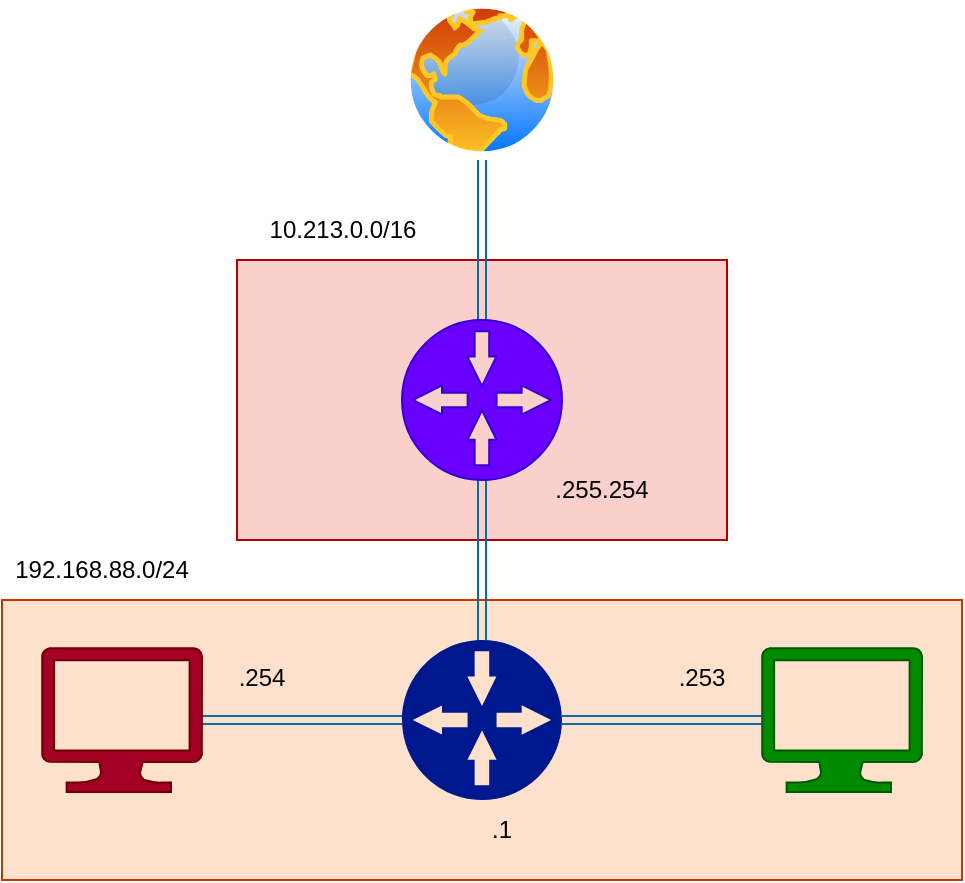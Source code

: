 <mxfile>
    <diagram id="Vrlnok3mwBSU3HPqRI7N" name="Page-1">
        <mxGraphModel dx="621" dy="587" grid="1" gridSize="10" guides="1" tooltips="1" connect="1" arrows="1" fold="1" page="1" pageScale="1" pageWidth="827" pageHeight="1169" math="0" shadow="0">
            <root>
                <mxCell id="0"/>
                <mxCell id="1" parent="0"/>
                <mxCell id="19" value="" style="rounded=0;whiteSpace=wrap;html=1;fillOpacity=20;fillColor=#e51400;strokeColor=#B20000;fontColor=#ffffff;" vertex="1" parent="1">
                    <mxGeometry x="137.5" y="210" width="245" height="140" as="geometry"/>
                </mxCell>
                <mxCell id="18" value="" style="rounded=0;whiteSpace=wrap;html=1;fillOpacity=20;fillColor=#fa6800;fontColor=#000000;strokeColor=#C73500;" vertex="1" parent="1">
                    <mxGeometry x="20" y="380" width="480" height="140" as="geometry"/>
                </mxCell>
                <mxCell id="10" style="edgeStyle=none;shape=link;html=1;exitX=0;exitY=0.5;exitDx=0;exitDy=0;exitPerimeter=0;entryX=1;entryY=0.5;entryDx=0;entryDy=0;entryPerimeter=0;fillColor=#1ba1e2;strokeColor=#006EAF;" edge="1" parent="1" source="2" target="4">
                    <mxGeometry relative="1" as="geometry"/>
                </mxCell>
                <mxCell id="11" style="edgeStyle=none;shape=link;html=1;exitX=1;exitY=0.5;exitDx=0;exitDy=0;exitPerimeter=0;entryX=0;entryY=0.5;entryDx=0;entryDy=0;entryPerimeter=0;fillColor=#1ba1e2;strokeColor=#006EAF;" edge="1" parent="1" source="2" target="6">
                    <mxGeometry relative="1" as="geometry"/>
                </mxCell>
                <mxCell id="12" style="edgeStyle=none;shape=link;html=1;exitX=0.5;exitY=0;exitDx=0;exitDy=0;exitPerimeter=0;entryX=0.5;entryY=1;entryDx=0;entryDy=0;entryPerimeter=0;fillColor=#1ba1e2;strokeColor=#006EAF;" edge="1" parent="1" source="2" target="8">
                    <mxGeometry relative="1" as="geometry"/>
                </mxCell>
                <mxCell id="2" value="" style="sketch=0;aspect=fixed;pointerEvents=1;shadow=0;dashed=0;html=1;strokeColor=none;labelPosition=center;verticalLabelPosition=bottom;verticalAlign=top;align=center;fillColor=#00188D;shape=mxgraph.mscae.enterprise.gateway" parent="1" vertex="1">
                    <mxGeometry x="220" y="400" width="80" height="80" as="geometry"/>
                </mxCell>
                <mxCell id="4" value="" style="sketch=0;aspect=fixed;pointerEvents=1;shadow=0;dashed=0;html=1;strokeColor=#6F0000;labelPosition=center;verticalLabelPosition=bottom;verticalAlign=top;align=center;fillColor=#a20025;shape=mxgraph.azure.computer;fontColor=#ffffff;" parent="1" vertex="1">
                    <mxGeometry x="40" y="404" width="80" height="72" as="geometry"/>
                </mxCell>
                <mxCell id="6" value="" style="sketch=0;aspect=fixed;pointerEvents=1;shadow=0;dashed=0;html=1;strokeColor=#005700;labelPosition=center;verticalLabelPosition=bottom;verticalAlign=top;align=center;fillColor=#008a00;shape=mxgraph.azure.computer;fontColor=#ffffff;" parent="1" vertex="1">
                    <mxGeometry x="400" y="404" width="80" height="72" as="geometry"/>
                </mxCell>
                <mxCell id="13" style="edgeStyle=none;shape=link;html=1;exitX=0.5;exitY=0;exitDx=0;exitDy=0;exitPerimeter=0;entryX=0.5;entryY=1;entryDx=0;entryDy=0;fillColor=#1ba1e2;strokeColor=#006EAF;" edge="1" parent="1" source="8" target="9">
                    <mxGeometry relative="1" as="geometry"/>
                </mxCell>
                <mxCell id="8" value="" style="sketch=0;aspect=fixed;pointerEvents=1;shadow=0;dashed=0;html=1;strokeColor=#3700CC;labelPosition=center;verticalLabelPosition=bottom;verticalAlign=top;align=center;fillColor=#6a00ff;shape=mxgraph.mscae.enterprise.gateway;fontColor=#ffffff;" vertex="1" parent="1">
                    <mxGeometry x="220" y="240" width="80" height="80" as="geometry"/>
                </mxCell>
                <mxCell id="9" value="" style="aspect=fixed;perimeter=ellipsePerimeter;html=1;align=center;shadow=0;dashed=0;spacingTop=3;image;image=img/lib/active_directory/internet_globe.svg;" vertex="1" parent="1">
                    <mxGeometry x="220" y="80" width="80" height="80" as="geometry"/>
                </mxCell>
                <mxCell id="14" value=".254" style="text;strokeColor=none;align=center;fillColor=none;html=1;verticalAlign=middle;whiteSpace=wrap;rounded=0;" vertex="1" parent="1">
                    <mxGeometry x="120" y="404" width="60" height="30" as="geometry"/>
                </mxCell>
                <mxCell id="15" value=".253" style="text;strokeColor=none;align=center;fillColor=none;html=1;verticalAlign=middle;whiteSpace=wrap;rounded=0;" vertex="1" parent="1">
                    <mxGeometry x="340" y="404" width="60" height="30" as="geometry"/>
                </mxCell>
                <mxCell id="16" value=".1" style="text;strokeColor=none;align=center;fillColor=none;html=1;verticalAlign=middle;whiteSpace=wrap;rounded=0;" vertex="1" parent="1">
                    <mxGeometry x="240" y="480" width="60" height="30" as="geometry"/>
                </mxCell>
                <mxCell id="17" value=".255.254" style="text;strokeColor=none;align=center;fillColor=none;html=1;verticalAlign=middle;whiteSpace=wrap;rounded=0;" vertex="1" parent="1">
                    <mxGeometry x="290" y="310" width="60" height="30" as="geometry"/>
                </mxCell>
                <mxCell id="20" value="192.168.88.0/24" style="text;strokeColor=none;align=center;fillColor=none;html=1;verticalAlign=middle;whiteSpace=wrap;rounded=0;" vertex="1" parent="1">
                    <mxGeometry x="20" y="350" width="100" height="30" as="geometry"/>
                </mxCell>
                <mxCell id="21" value="10.213.0.0/16" style="text;strokeColor=none;align=center;fillColor=none;html=1;verticalAlign=middle;whiteSpace=wrap;rounded=0;" vertex="1" parent="1">
                    <mxGeometry x="137.5" y="180" width="105" height="30" as="geometry"/>
                </mxCell>
            </root>
        </mxGraphModel>
    </diagram>
</mxfile>
